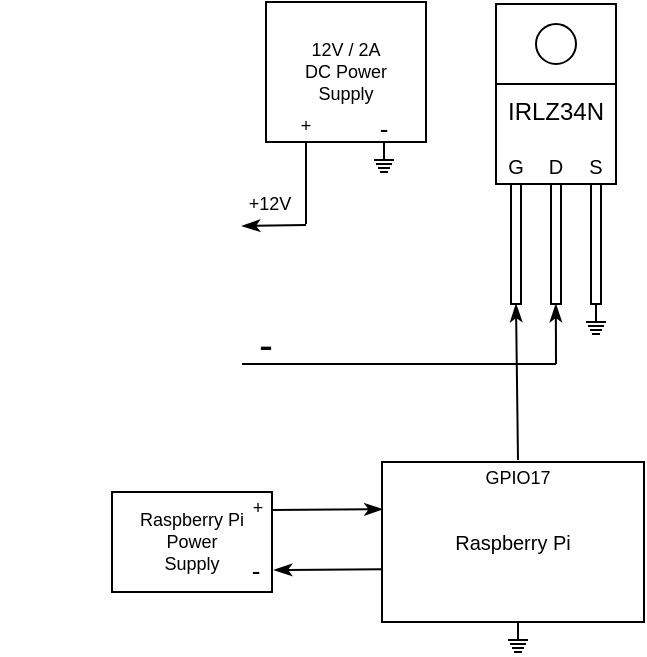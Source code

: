 <mxfile version="14.9.0" type="device"><diagram id="SCGyZhPYORBEStFUmvWJ" name="Page-1"><mxGraphModel dx="364" dy="236" grid="0" gridSize="1" guides="1" tooltips="1" connect="1" arrows="1" fold="1" page="1" pageScale="1" pageWidth="850" pageHeight="1100" math="0" shadow="0"><root><mxCell id="0"/><mxCell id="1" parent="0"/><mxCell id="EKjF1IvfTHny3bb6TZEz-11" value="" style="group" parent="1" vertex="1" connectable="0"><mxGeometry x="471" y="91" width="60" height="150" as="geometry"/></mxCell><mxCell id="EKjF1IvfTHny3bb6TZEz-1" value="" style="rounded=0;whiteSpace=wrap;html=1;" parent="EKjF1IvfTHny3bb6TZEz-11" vertex="1"><mxGeometry width="60" height="40" as="geometry"/></mxCell><mxCell id="EKjF1IvfTHny3bb6TZEz-2" value="" style="ellipse;whiteSpace=wrap;html=1;aspect=fixed;" parent="EKjF1IvfTHny3bb6TZEz-11" vertex="1"><mxGeometry x="20" y="10" width="20" height="20" as="geometry"/></mxCell><mxCell id="EKjF1IvfTHny3bb6TZEz-4" value="" style="rounded=0;whiteSpace=wrap;html=1;" parent="EKjF1IvfTHny3bb6TZEz-11" vertex="1"><mxGeometry x="7.5" y="90" width="5" height="60" as="geometry"/></mxCell><mxCell id="EKjF1IvfTHny3bb6TZEz-5" value="" style="rounded=0;whiteSpace=wrap;html=1;" parent="EKjF1IvfTHny3bb6TZEz-11" vertex="1"><mxGeometry x="27.5" y="90" width="5" height="60" as="geometry"/></mxCell><mxCell id="EKjF1IvfTHny3bb6TZEz-6" value="" style="rounded=0;whiteSpace=wrap;html=1;" parent="EKjF1IvfTHny3bb6TZEz-11" vertex="1"><mxGeometry x="47.5" y="90" width="5" height="60" as="geometry"/></mxCell><mxCell id="EKjF1IvfTHny3bb6TZEz-7" value="IRLZ34N" style="rounded=0;whiteSpace=wrap;html=1;verticalAlign=top;" parent="EKjF1IvfTHny3bb6TZEz-11" vertex="1"><mxGeometry y="40" width="60" height="50" as="geometry"/></mxCell><mxCell id="EKjF1IvfTHny3bb6TZEz-8" value="G" style="text;html=1;strokeColor=none;fillColor=none;align=center;verticalAlign=bottom;whiteSpace=wrap;rounded=0;fontSize=10;" parent="EKjF1IvfTHny3bb6TZEz-11" vertex="1"><mxGeometry y="70" width="20" height="20" as="geometry"/></mxCell><mxCell id="EKjF1IvfTHny3bb6TZEz-9" value="D" style="text;html=1;strokeColor=none;fillColor=none;align=center;verticalAlign=bottom;whiteSpace=wrap;rounded=0;fontSize=10;" parent="EKjF1IvfTHny3bb6TZEz-11" vertex="1"><mxGeometry x="20" y="70" width="20" height="20" as="geometry"/></mxCell><mxCell id="EKjF1IvfTHny3bb6TZEz-10" value="S" style="text;html=1;strokeColor=none;fillColor=none;align=center;verticalAlign=bottom;whiteSpace=wrap;rounded=0;fontSize=10;" parent="EKjF1IvfTHny3bb6TZEz-11" vertex="1"><mxGeometry x="40" y="70" width="20" height="20" as="geometry"/></mxCell><mxCell id="EKjF1IvfTHny3bb6TZEz-33" value="Raspberry Pi" style="rounded=0;whiteSpace=wrap;html=1;fontSize=10;" parent="1" vertex="1"><mxGeometry x="414" y="320" width="131" height="80" as="geometry"/></mxCell><mxCell id="EKjF1IvfTHny3bb6TZEz-35" value="" style="endArrow=classicThin;html=1;fontSize=10;entryX=0.25;entryY=1;entryDx=0;entryDy=0;endFill=1;" parent="1" edge="1"><mxGeometry width="50" height="50" relative="1" as="geometry"><mxPoint x="482" y="319" as="sourcePoint"/><mxPoint x="481" y="241" as="targetPoint"/></mxGeometry></mxCell><mxCell id="EKjF1IvfTHny3bb6TZEz-54" value="12V / 2A&lt;br&gt;DC Power&lt;br&gt;Supply" style="rounded=0;whiteSpace=wrap;html=1;fontSize=9;align=center;fillColor=#FFFFFF;" parent="1" vertex="1"><mxGeometry x="356" y="90" width="80" height="70" as="geometry"/></mxCell><mxCell id="EKjF1IvfTHny3bb6TZEz-55" value="" style="endArrow=classicThin;html=1;strokeColor=#000000;fontSize=9;endFill=1;" parent="1" edge="1"><mxGeometry width="50" height="50" relative="1" as="geometry"><mxPoint x="376" y="201.5" as="sourcePoint"/><mxPoint x="344" y="202" as="targetPoint"/></mxGeometry></mxCell><mxCell id="EKjF1IvfTHny3bb6TZEz-56" value="" style="endArrow=none;html=1;strokeColor=#000000;fontSize=9;" parent="1" edge="1"><mxGeometry width="50" height="50" relative="1" as="geometry"><mxPoint x="376" y="201" as="sourcePoint"/><mxPoint x="376" y="160" as="targetPoint"/></mxGeometry></mxCell><mxCell id="EKjF1IvfTHny3bb6TZEz-58" value="+" style="text;html=1;strokeColor=none;fillColor=none;align=center;verticalAlign=middle;whiteSpace=wrap;rounded=0;fontSize=9;" parent="1" vertex="1"><mxGeometry x="356" y="142" width="40" height="20" as="geometry"/></mxCell><mxCell id="EKjF1IvfTHny3bb6TZEz-60" value="&lt;font style=&quot;font-size: 13px&quot;&gt;-&lt;/font&gt;" style="text;html=1;strokeColor=none;fillColor=none;align=center;verticalAlign=middle;whiteSpace=wrap;rounded=0;fontSize=9;" parent="1" vertex="1"><mxGeometry x="395" y="143" width="40" height="20" as="geometry"/></mxCell><mxCell id="EKjF1IvfTHny3bb6TZEz-66" value="" style="group" parent="1" vertex="1" connectable="0"><mxGeometry x="410" y="160" width="10" height="15" as="geometry"/></mxCell><mxCell id="EKjF1IvfTHny3bb6TZEz-61" value="" style="endArrow=none;html=1;fontSize=9;" parent="EKjF1IvfTHny3bb6TZEz-66" edge="1"><mxGeometry width="50" height="50" relative="1" as="geometry"><mxPoint x="3" y="15" as="sourcePoint"/><mxPoint x="7" y="15" as="targetPoint"/></mxGeometry></mxCell><mxCell id="EKjF1IvfTHny3bb6TZEz-62" value="" style="endArrow=none;html=1;fontSize=9;" parent="EKjF1IvfTHny3bb6TZEz-66" edge="1"><mxGeometry width="50" height="50" relative="1" as="geometry"><mxPoint x="2" y="13" as="sourcePoint"/><mxPoint x="8" y="13" as="targetPoint"/></mxGeometry></mxCell><mxCell id="EKjF1IvfTHny3bb6TZEz-63" value="" style="endArrow=none;html=1;fontSize=9;" parent="EKjF1IvfTHny3bb6TZEz-66" edge="1"><mxGeometry width="50" height="50" relative="1" as="geometry"><mxPoint x="1" y="11" as="sourcePoint"/><mxPoint x="9" y="11" as="targetPoint"/></mxGeometry></mxCell><mxCell id="EKjF1IvfTHny3bb6TZEz-64" value="" style="endArrow=none;html=1;fontSize=9;" parent="EKjF1IvfTHny3bb6TZEz-66" edge="1"><mxGeometry width="50" height="50" relative="1" as="geometry"><mxPoint y="9" as="sourcePoint"/><mxPoint x="10" y="9" as="targetPoint"/></mxGeometry></mxCell><mxCell id="EKjF1IvfTHny3bb6TZEz-65" value="" style="endArrow=none;html=1;strokeColor=#000000;fontSize=9;" parent="EKjF1IvfTHny3bb6TZEz-66" edge="1"><mxGeometry width="50" height="50" relative="1" as="geometry"><mxPoint x="5" y="9" as="sourcePoint"/><mxPoint x="5" as="targetPoint"/></mxGeometry></mxCell><mxCell id="EKjF1IvfTHny3bb6TZEz-73" value="" style="group" parent="1" vertex="1" connectable="0"><mxGeometry x="516" y="241" width="10" height="15" as="geometry"/></mxCell><mxCell id="EKjF1IvfTHny3bb6TZEz-74" value="" style="endArrow=none;html=1;fontSize=9;" parent="EKjF1IvfTHny3bb6TZEz-73" edge="1"><mxGeometry width="50" height="50" relative="1" as="geometry"><mxPoint x="3" y="15" as="sourcePoint"/><mxPoint x="7" y="15" as="targetPoint"/></mxGeometry></mxCell><mxCell id="EKjF1IvfTHny3bb6TZEz-75" value="" style="endArrow=none;html=1;fontSize=9;" parent="EKjF1IvfTHny3bb6TZEz-73" edge="1"><mxGeometry width="50" height="50" relative="1" as="geometry"><mxPoint x="2" y="13" as="sourcePoint"/><mxPoint x="8" y="13" as="targetPoint"/></mxGeometry></mxCell><mxCell id="EKjF1IvfTHny3bb6TZEz-76" value="" style="endArrow=none;html=1;fontSize=9;" parent="EKjF1IvfTHny3bb6TZEz-73" edge="1"><mxGeometry width="50" height="50" relative="1" as="geometry"><mxPoint x="1" y="11" as="sourcePoint"/><mxPoint x="9" y="11" as="targetPoint"/></mxGeometry></mxCell><mxCell id="EKjF1IvfTHny3bb6TZEz-77" value="" style="endArrow=none;html=1;fontSize=9;" parent="EKjF1IvfTHny3bb6TZEz-73" edge="1"><mxGeometry width="50" height="50" relative="1" as="geometry"><mxPoint y="9" as="sourcePoint"/><mxPoint x="10" y="9" as="targetPoint"/></mxGeometry></mxCell><mxCell id="EKjF1IvfTHny3bb6TZEz-78" value="" style="endArrow=none;html=1;strokeColor=#000000;fontSize=9;" parent="EKjF1IvfTHny3bb6TZEz-73" edge="1"><mxGeometry width="50" height="50" relative="1" as="geometry"><mxPoint x="5" y="9" as="sourcePoint"/><mxPoint x="5" as="targetPoint"/></mxGeometry></mxCell><mxCell id="EKjF1IvfTHny3bb6TZEz-86" value="" style="endArrow=classicThin;html=1;fontSize=9;entryX=0.5;entryY=1;entryDx=0;entryDy=0;endFill=1;" parent="1" edge="1"><mxGeometry width="50" height="50" relative="1" as="geometry"><mxPoint x="501" y="271" as="sourcePoint"/><mxPoint x="500.92" y="241" as="targetPoint"/></mxGeometry></mxCell><mxCell id="EKjF1IvfTHny3bb6TZEz-90" value="Raspberry Pi&lt;br&gt;Power &lt;br&gt;Supply" style="rounded=0;whiteSpace=wrap;html=1;fontSize=9;align=center;fillColor=#FFFFFF;" parent="1" vertex="1"><mxGeometry x="279" y="335" width="80" height="50" as="geometry"/></mxCell><mxCell id="EKjF1IvfTHny3bb6TZEz-91" value="+" style="text;html=1;strokeColor=none;fillColor=none;align=center;verticalAlign=middle;whiteSpace=wrap;rounded=0;fontSize=9;" parent="1" vertex="1"><mxGeometry x="345" y="333" width="14" height="20" as="geometry"/></mxCell><mxCell id="EKjF1IvfTHny3bb6TZEz-92" value="&lt;font style=&quot;font-size: 13px&quot;&gt;-&lt;/font&gt;" style="text;html=1;strokeColor=none;fillColor=none;align=center;verticalAlign=middle;whiteSpace=wrap;rounded=0;fontSize=9;" parent="1" vertex="1"><mxGeometry x="345" y="364" width="12" height="20" as="geometry"/></mxCell><mxCell id="EKjF1IvfTHny3bb6TZEz-93" value="" style="group" parent="1" vertex="1" connectable="0"><mxGeometry x="477" y="400" width="10" height="15" as="geometry"/></mxCell><mxCell id="EKjF1IvfTHny3bb6TZEz-94" value="" style="endArrow=none;html=1;fontSize=9;" parent="EKjF1IvfTHny3bb6TZEz-93" edge="1"><mxGeometry width="50" height="50" relative="1" as="geometry"><mxPoint x="3" y="15" as="sourcePoint"/><mxPoint x="7" y="15" as="targetPoint"/></mxGeometry></mxCell><mxCell id="EKjF1IvfTHny3bb6TZEz-95" value="" style="endArrow=none;html=1;fontSize=9;" parent="EKjF1IvfTHny3bb6TZEz-93" edge="1"><mxGeometry width="50" height="50" relative="1" as="geometry"><mxPoint x="2" y="13" as="sourcePoint"/><mxPoint x="8" y="13" as="targetPoint"/></mxGeometry></mxCell><mxCell id="EKjF1IvfTHny3bb6TZEz-96" value="" style="endArrow=none;html=1;fontSize=9;" parent="EKjF1IvfTHny3bb6TZEz-93" edge="1"><mxGeometry width="50" height="50" relative="1" as="geometry"><mxPoint x="1" y="11" as="sourcePoint"/><mxPoint x="9" y="11" as="targetPoint"/></mxGeometry></mxCell><mxCell id="EKjF1IvfTHny3bb6TZEz-97" value="" style="endArrow=none;html=1;fontSize=9;" parent="EKjF1IvfTHny3bb6TZEz-93" edge="1"><mxGeometry width="50" height="50" relative="1" as="geometry"><mxPoint y="9" as="sourcePoint"/><mxPoint x="10" y="9" as="targetPoint"/></mxGeometry></mxCell><mxCell id="EKjF1IvfTHny3bb6TZEz-98" value="" style="endArrow=none;html=1;strokeColor=#000000;fontSize=9;" parent="EKjF1IvfTHny3bb6TZEz-93" edge="1"><mxGeometry width="50" height="50" relative="1" as="geometry"><mxPoint x="5" y="9" as="sourcePoint"/><mxPoint x="5" as="targetPoint"/></mxGeometry></mxCell><mxCell id="EKjF1IvfTHny3bb6TZEz-100" value="" style="endArrow=classicThin;html=1;strokeColor=#000000;fontSize=9;endFill=1;entryX=0.001;entryY=0.283;entryDx=0;entryDy=0;entryPerimeter=0;" parent="1" edge="1"><mxGeometry width="50" height="50" relative="1" as="geometry"><mxPoint x="359" y="343.96" as="sourcePoint"/><mxPoint x="414.273" y="343.64" as="targetPoint"/></mxGeometry></mxCell><mxCell id="EKjF1IvfTHny3bb6TZEz-101" value="" style="endArrow=classicThin;html=1;strokeColor=#000000;fontSize=9;endFill=1;exitX=-0.001;exitY=0.671;exitDx=0;exitDy=0;exitPerimeter=0;" parent="1" source="EKjF1IvfTHny3bb6TZEz-33" edge="1"><mxGeometry width="50" height="50" relative="1" as="geometry"><mxPoint x="401" y="367" as="sourcePoint"/><mxPoint x="360" y="374" as="targetPoint"/></mxGeometry></mxCell><mxCell id="EKjF1IvfTHny3bb6TZEz-105" value="GPIO17" style="text;html=1;strokeColor=none;fillColor=none;align=center;verticalAlign=middle;whiteSpace=wrap;rounded=0;fontSize=9;" parent="1" vertex="1"><mxGeometry x="473" y="322" width="18" height="11" as="geometry"/></mxCell><mxCell id="EKjF1IvfTHny3bb6TZEz-122" value="" style="shape=image;html=1;verticalAlign=top;verticalLabelPosition=bottom;labelBackgroundColor=#ffffff;imageAspect=0;aspect=fixed;image=https://cdn3.iconfinder.com/data/icons/computers-and-hardware-2/32/Computers_and_Hardware_fan_component-128.png;fillColor=#000000;fontSize=9;align=left;" parent="1" vertex="1"><mxGeometry x="223" y="171" width="128" height="128" as="geometry"/></mxCell><mxCell id="EKjF1IvfTHny3bb6TZEz-123" value="" style="endArrow=none;html=1;fontSize=9;" parent="1" edge="1"><mxGeometry width="50" height="50" relative="1" as="geometry"><mxPoint x="344" y="271" as="sourcePoint"/><mxPoint x="501" y="271" as="targetPoint"/></mxGeometry></mxCell><mxCell id="EKjF1IvfTHny3bb6TZEz-124" value="+12V" style="text;html=1;strokeColor=none;fillColor=none;align=center;verticalAlign=middle;whiteSpace=wrap;rounded=0;fontSize=9;fontColor=#000000;" parent="1" vertex="1"><mxGeometry x="338" y="181" width="40" height="20" as="geometry"/></mxCell><mxCell id="EKjF1IvfTHny3bb6TZEz-125" value="-" style="text;html=1;strokeColor=none;fillColor=none;align=center;verticalAlign=middle;whiteSpace=wrap;rounded=0;fontSize=21;fontColor=#000000;" parent="1" vertex="1"><mxGeometry x="336" y="251" width="40" height="20" as="geometry"/></mxCell></root></mxGraphModel></diagram></mxfile>